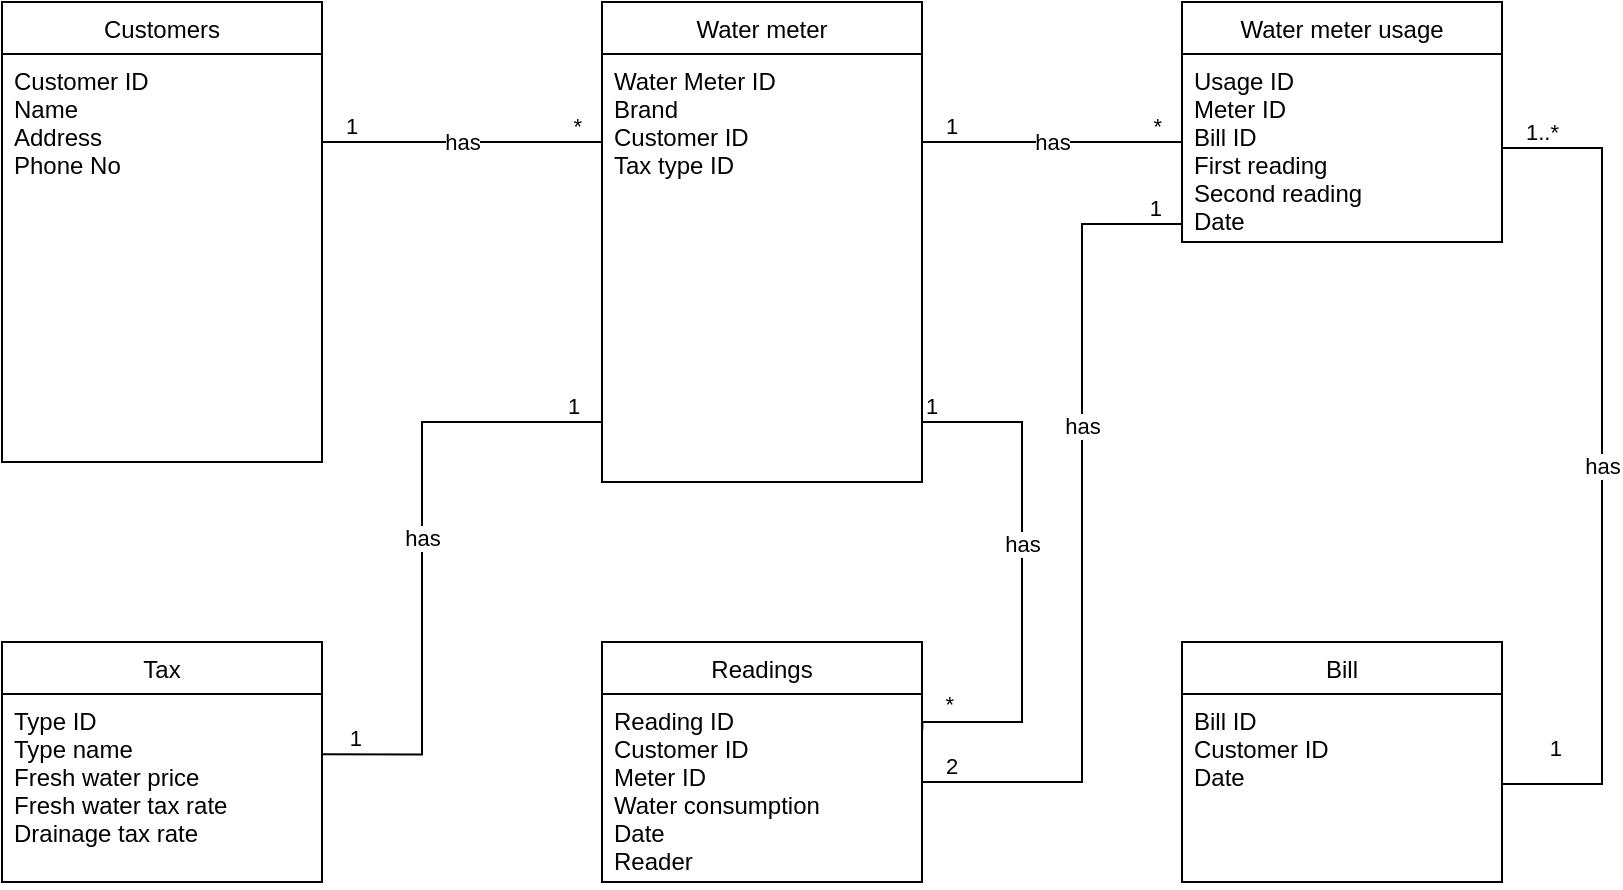 <mxfile version="15.4.0" type="device"><diagram id="C5RBs43oDa-KdzZeNtuy" name="Page-1"><mxGraphModel dx="1264" dy="584" grid="1" gridSize="10" guides="1" tooltips="1" connect="1" arrows="1" fold="1" page="1" pageScale="1" pageWidth="827" pageHeight="1169" math="0" shadow="0"><root><mxCell id="WIyWlLk6GJQsqaUBKTNV-0"/><mxCell id="WIyWlLk6GJQsqaUBKTNV-1" parent="WIyWlLk6GJQsqaUBKTNV-0"/><mxCell id="zkfFHV4jXpPFQw0GAbJ--0" value="Bill" style="swimlane;fontStyle=0;align=center;verticalAlign=top;childLayout=stackLayout;horizontal=1;startSize=26;horizontalStack=0;resizeParent=1;resizeLast=0;collapsible=1;marginBottom=0;rounded=0;shadow=0;strokeWidth=1;" parent="WIyWlLk6GJQsqaUBKTNV-1" vertex="1"><mxGeometry x="630" y="360" width="160" height="120" as="geometry"><mxRectangle x="230" y="140" width="160" height="26" as="alternateBounds"/></mxGeometry></mxCell><mxCell id="zkfFHV4jXpPFQw0GAbJ--1" value="Bill ID&#10;Customer ID&#10;Date" style="text;align=left;verticalAlign=top;spacingLeft=4;spacingRight=4;overflow=hidden;rotatable=0;points=[[0,0.5],[1,0.5]];portConstraint=eastwest;" parent="zkfFHV4jXpPFQw0GAbJ--0" vertex="1"><mxGeometry y="26" width="160" height="94" as="geometry"/></mxCell><mxCell id="zkfFHV4jXpPFQw0GAbJ--6" value="Customers" style="swimlane;fontStyle=0;align=center;verticalAlign=top;childLayout=stackLayout;horizontal=1;startSize=26;horizontalStack=0;resizeParent=1;resizeLast=0;collapsible=1;marginBottom=0;rounded=0;shadow=0;strokeWidth=1;" parent="WIyWlLk6GJQsqaUBKTNV-1" vertex="1"><mxGeometry x="40" y="40" width="160" height="230" as="geometry"><mxRectangle x="130" y="380" width="160" height="26" as="alternateBounds"/></mxGeometry></mxCell><mxCell id="k8DoPSOfQkelw6VkM6ia-29" value="Customer ID&#10;Name&#10;Address&#10;Phone No" style="text;align=left;verticalAlign=top;spacingLeft=4;spacingRight=4;overflow=hidden;rotatable=0;points=[[0,0.5],[1,0.5]];portConstraint=eastwest;" parent="zkfFHV4jXpPFQw0GAbJ--6" vertex="1"><mxGeometry y="26" width="160" height="204" as="geometry"/></mxCell><mxCell id="k8DoPSOfQkelw6VkM6ia-30" value="Tax" style="swimlane;fontStyle=0;align=center;verticalAlign=top;childLayout=stackLayout;horizontal=1;startSize=26;horizontalStack=0;resizeParent=1;resizeLast=0;collapsible=1;marginBottom=0;rounded=0;shadow=0;strokeWidth=1;" parent="WIyWlLk6GJQsqaUBKTNV-1" vertex="1"><mxGeometry x="40" y="360" width="160" height="120" as="geometry"><mxRectangle x="40" y="440" width="160" height="26" as="alternateBounds"/></mxGeometry></mxCell><mxCell id="k8DoPSOfQkelw6VkM6ia-31" value="Type ID&#10;Type name&#10;Fresh water price&#10;Fresh water tax rate&#10;Drainage tax rate&#10;Year" style="text;align=left;verticalAlign=top;spacingLeft=4;spacingRight=4;overflow=hidden;rotatable=0;points=[[0,0.5],[1,0.5]];portConstraint=eastwest;" parent="k8DoPSOfQkelw6VkM6ia-30" vertex="1"><mxGeometry y="26" width="160" height="74" as="geometry"/></mxCell><mxCell id="k8DoPSOfQkelw6VkM6ia-54" value="Readings" style="swimlane;fontStyle=0;align=center;verticalAlign=top;childLayout=stackLayout;horizontal=1;startSize=26;horizontalStack=0;resizeParent=1;resizeLast=0;collapsible=1;marginBottom=0;rounded=0;shadow=0;strokeWidth=1;" parent="WIyWlLk6GJQsqaUBKTNV-1" vertex="1"><mxGeometry x="340" y="360" width="160" height="120" as="geometry"><mxRectangle x="40" y="440" width="160" height="26" as="alternateBounds"/></mxGeometry></mxCell><mxCell id="k8DoPSOfQkelw6VkM6ia-55" value="Reading ID&#10;Customer ID&#10;Meter ID&#10;Water consumption&#10;Date&#10;Reader" style="text;align=left;verticalAlign=top;spacingLeft=4;spacingRight=4;overflow=hidden;rotatable=0;points=[[0,0.5],[1,0.5]];portConstraint=eastwest;" parent="k8DoPSOfQkelw6VkM6ia-54" vertex="1"><mxGeometry y="26" width="160" height="94" as="geometry"/></mxCell><mxCell id="k8DoPSOfQkelw6VkM6ia-61" value="Water meter" style="swimlane;fontStyle=0;align=center;verticalAlign=top;childLayout=stackLayout;horizontal=1;startSize=26;horizontalStack=0;resizeParent=1;resizeLast=0;collapsible=1;marginBottom=0;rounded=0;shadow=0;strokeWidth=1;" parent="WIyWlLk6GJQsqaUBKTNV-1" vertex="1"><mxGeometry x="340" y="40" width="160" height="240" as="geometry"><mxRectangle x="230" y="140" width="160" height="26" as="alternateBounds"/></mxGeometry></mxCell><mxCell id="k8DoPSOfQkelw6VkM6ia-62" value="Water Meter ID&#10;Brand&#10;Customer ID&#10;Tax type ID" style="text;align=left;verticalAlign=top;spacingLeft=4;spacingRight=4;overflow=hidden;rotatable=0;points=[[0,0.5],[1,0.5]];portConstraint=eastwest;" parent="k8DoPSOfQkelw6VkM6ia-61" vertex="1"><mxGeometry y="26" width="160" height="204" as="geometry"/></mxCell><mxCell id="k8DoPSOfQkelw6VkM6ia-66" value="" style="endArrow=none;html=1;rounded=0;edgeStyle=orthogonalEdgeStyle;endFill=0;" parent="WIyWlLk6GJQsqaUBKTNV-1" edge="1"><mxGeometry relative="1" as="geometry"><mxPoint x="200" y="110" as="sourcePoint"/><mxPoint x="340" y="110" as="targetPoint"/></mxGeometry></mxCell><mxCell id="k8DoPSOfQkelw6VkM6ia-67" value="has" style="edgeLabel;resizable=0;html=1;align=center;verticalAlign=middle;" parent="k8DoPSOfQkelw6VkM6ia-66" connectable="0" vertex="1"><mxGeometry relative="1" as="geometry"/></mxCell><mxCell id="k8DoPSOfQkelw6VkM6ia-68" value="1" style="edgeLabel;resizable=0;html=1;align=left;verticalAlign=bottom;" parent="k8DoPSOfQkelw6VkM6ia-66" connectable="0" vertex="1"><mxGeometry x="-1" relative="1" as="geometry"><mxPoint x="10" as="offset"/></mxGeometry></mxCell><mxCell id="k8DoPSOfQkelw6VkM6ia-69" value="*" style="edgeLabel;resizable=0;html=1;align=right;verticalAlign=bottom;" parent="k8DoPSOfQkelw6VkM6ia-66" connectable="0" vertex="1"><mxGeometry x="1" relative="1" as="geometry"><mxPoint x="-10" as="offset"/></mxGeometry></mxCell><mxCell id="k8DoPSOfQkelw6VkM6ia-70" value="" style="endArrow=none;html=1;rounded=0;edgeStyle=orthogonalEdgeStyle;startArrow=none;startFill=0;endFill=0;entryX=1.001;entryY=0.189;entryDx=0;entryDy=0;entryPerimeter=0;" parent="WIyWlLk6GJQsqaUBKTNV-1" target="k8DoPSOfQkelw6VkM6ia-55" edge="1"><mxGeometry relative="1" as="geometry"><mxPoint x="500" y="257" as="sourcePoint"/><mxPoint x="504" y="403" as="targetPoint"/><Array as="points"><mxPoint x="500" y="250"/><mxPoint x="550" y="250"/><mxPoint x="550" y="400"/><mxPoint x="500" y="400"/></Array></mxGeometry></mxCell><mxCell id="k8DoPSOfQkelw6VkM6ia-71" value="has" style="edgeLabel;resizable=0;html=1;align=center;verticalAlign=middle;" parent="k8DoPSOfQkelw6VkM6ia-70" connectable="0" vertex="1"><mxGeometry relative="1" as="geometry"><mxPoint y="-13" as="offset"/></mxGeometry></mxCell><mxCell id="k8DoPSOfQkelw6VkM6ia-72" value="1" style="edgeLabel;resizable=0;html=1;align=left;verticalAlign=bottom;" parent="k8DoPSOfQkelw6VkM6ia-70" connectable="0" vertex="1"><mxGeometry x="-1" relative="1" as="geometry"><mxPoint y="-7" as="offset"/></mxGeometry></mxCell><mxCell id="k8DoPSOfQkelw6VkM6ia-73" value="*" style="edgeLabel;resizable=0;html=1;align=right;verticalAlign=bottom;" parent="k8DoPSOfQkelw6VkM6ia-70" connectable="0" vertex="1"><mxGeometry x="1" relative="1" as="geometry"><mxPoint x="16" y="-4" as="offset"/></mxGeometry></mxCell><mxCell id="k8DoPSOfQkelw6VkM6ia-82" value="Water meter usage" style="swimlane;fontStyle=0;align=center;verticalAlign=top;childLayout=stackLayout;horizontal=1;startSize=26;horizontalStack=0;resizeParent=1;resizeLast=0;collapsible=1;marginBottom=0;rounded=0;shadow=0;strokeWidth=1;" parent="WIyWlLk6GJQsqaUBKTNV-1" vertex="1"><mxGeometry x="630" y="40" width="160" height="120" as="geometry"><mxRectangle x="230" y="140" width="160" height="26" as="alternateBounds"/></mxGeometry></mxCell><mxCell id="k8DoPSOfQkelw6VkM6ia-83" value="Usage ID&#10;Meter ID&#10;Bill ID&#10;First reading&#10;Second reading&#10;Date" style="text;align=left;verticalAlign=top;spacingLeft=4;spacingRight=4;overflow=hidden;rotatable=0;points=[[0,0.5],[1,0.5]];portConstraint=eastwest;" parent="k8DoPSOfQkelw6VkM6ia-82" vertex="1"><mxGeometry y="26" width="160" height="94" as="geometry"/></mxCell><mxCell id="k8DoPSOfQkelw6VkM6ia-84" value="" style="endArrow=none;html=1;rounded=0;edgeStyle=orthogonalEdgeStyle;endFill=0;" parent="WIyWlLk6GJQsqaUBKTNV-1" edge="1"><mxGeometry relative="1" as="geometry"><mxPoint x="500" y="430" as="sourcePoint"/><mxPoint x="630" y="151" as="targetPoint"/><Array as="points"><mxPoint x="580" y="430"/><mxPoint x="580" y="151"/></Array></mxGeometry></mxCell><mxCell id="k8DoPSOfQkelw6VkM6ia-85" value="has" style="edgeLabel;resizable=0;html=1;align=center;verticalAlign=middle;" parent="k8DoPSOfQkelw6VkM6ia-84" connectable="0" vertex="1"><mxGeometry relative="1" as="geometry"><mxPoint y="-54" as="offset"/></mxGeometry></mxCell><mxCell id="k8DoPSOfQkelw6VkM6ia-86" value="2" style="edgeLabel;resizable=0;html=1;align=left;verticalAlign=bottom;" parent="k8DoPSOfQkelw6VkM6ia-84" connectable="0" vertex="1"><mxGeometry x="-1" relative="1" as="geometry"><mxPoint x="10" as="offset"/></mxGeometry></mxCell><mxCell id="k8DoPSOfQkelw6VkM6ia-87" value="1" style="edgeLabel;resizable=0;html=1;align=right;verticalAlign=bottom;" parent="k8DoPSOfQkelw6VkM6ia-84" connectable="0" vertex="1"><mxGeometry x="1" relative="1" as="geometry"><mxPoint x="-10" as="offset"/></mxGeometry></mxCell><mxCell id="k8DoPSOfQkelw6VkM6ia-96" value="" style="endArrow=none;html=1;rounded=0;edgeStyle=orthogonalEdgeStyle;exitX=1;exitY=0.5;exitDx=0;exitDy=0;endFill=0;" parent="WIyWlLk6GJQsqaUBKTNV-1" source="k8DoPSOfQkelw6VkM6ia-83" edge="1"><mxGeometry relative="1" as="geometry"><mxPoint x="790" y="110" as="sourcePoint"/><mxPoint x="790" y="431" as="targetPoint"/><Array as="points"><mxPoint x="840" y="113"/><mxPoint x="840" y="431"/></Array></mxGeometry></mxCell><mxCell id="k8DoPSOfQkelw6VkM6ia-97" value="has" style="edgeLabel;resizable=0;html=1;align=center;verticalAlign=middle;" parent="k8DoPSOfQkelw6VkM6ia-96" connectable="0" vertex="1"><mxGeometry relative="1" as="geometry"/></mxCell><mxCell id="k8DoPSOfQkelw6VkM6ia-98" value="1..*" style="edgeLabel;resizable=0;html=1;align=left;verticalAlign=bottom;" parent="k8DoPSOfQkelw6VkM6ia-96" connectable="0" vertex="1"><mxGeometry x="-1" relative="1" as="geometry"><mxPoint x="10" as="offset"/></mxGeometry></mxCell><mxCell id="k8DoPSOfQkelw6VkM6ia-99" value="1" style="edgeLabel;resizable=0;html=1;align=right;verticalAlign=bottom;" parent="k8DoPSOfQkelw6VkM6ia-96" connectable="0" vertex="1"><mxGeometry x="1" relative="1" as="geometry"><mxPoint x="30" y="-10" as="offset"/></mxGeometry></mxCell><mxCell id="k8DoPSOfQkelw6VkM6ia-100" value="" style="endArrow=none;html=1;rounded=0;edgeStyle=orthogonalEdgeStyle;endFill=0;" parent="WIyWlLk6GJQsqaUBKTNV-1" edge="1"><mxGeometry relative="1" as="geometry"><mxPoint x="500" y="110" as="sourcePoint"/><mxPoint x="630" y="110" as="targetPoint"/></mxGeometry></mxCell><mxCell id="k8DoPSOfQkelw6VkM6ia-101" value="has" style="edgeLabel;resizable=0;html=1;align=center;verticalAlign=middle;" parent="k8DoPSOfQkelw6VkM6ia-100" connectable="0" vertex="1"><mxGeometry relative="1" as="geometry"/></mxCell><mxCell id="k8DoPSOfQkelw6VkM6ia-102" value="1" style="edgeLabel;resizable=0;html=1;align=left;verticalAlign=bottom;" parent="k8DoPSOfQkelw6VkM6ia-100" connectable="0" vertex="1"><mxGeometry x="-1" relative="1" as="geometry"><mxPoint x="10" as="offset"/></mxGeometry></mxCell><mxCell id="k8DoPSOfQkelw6VkM6ia-103" value="*" style="edgeLabel;resizable=0;html=1;align=right;verticalAlign=bottom;" parent="k8DoPSOfQkelw6VkM6ia-100" connectable="0" vertex="1"><mxGeometry x="1" relative="1" as="geometry"><mxPoint x="-10" as="offset"/></mxGeometry></mxCell><mxCell id="k8DoPSOfQkelw6VkM6ia-112" value="" style="endArrow=none;html=1;rounded=0;edgeStyle=orthogonalEdgeStyle;entryX=0.998;entryY=0.045;entryDx=0;entryDy=0;entryPerimeter=0;endFill=0;" parent="WIyWlLk6GJQsqaUBKTNV-1" edge="1"><mxGeometry relative="1" as="geometry"><mxPoint x="340" y="260" as="sourcePoint"/><mxPoint x="200.0" y="416.18" as="targetPoint"/><Array as="points"><mxPoint x="340" y="250"/><mxPoint x="250" y="250"/><mxPoint x="250" y="416"/></Array></mxGeometry></mxCell><mxCell id="k8DoPSOfQkelw6VkM6ia-113" value="has" style="edgeLabel;resizable=0;html=1;align=center;verticalAlign=middle;" parent="k8DoPSOfQkelw6VkM6ia-112" connectable="0" vertex="1"><mxGeometry relative="1" as="geometry"/></mxCell><mxCell id="k8DoPSOfQkelw6VkM6ia-114" value="1" style="edgeLabel;resizable=0;html=1;align=left;verticalAlign=bottom;" parent="k8DoPSOfQkelw6VkM6ia-112" connectable="0" vertex="1"><mxGeometry x="-1" relative="1" as="geometry"><mxPoint x="-19" y="-10" as="offset"/></mxGeometry></mxCell><mxCell id="k8DoPSOfQkelw6VkM6ia-115" value="1" style="edgeLabel;resizable=0;html=1;align=right;verticalAlign=bottom;" parent="k8DoPSOfQkelw6VkM6ia-112" connectable="0" vertex="1"><mxGeometry x="1" relative="1" as="geometry"><mxPoint x="20" as="offset"/></mxGeometry></mxCell></root></mxGraphModel></diagram></mxfile>